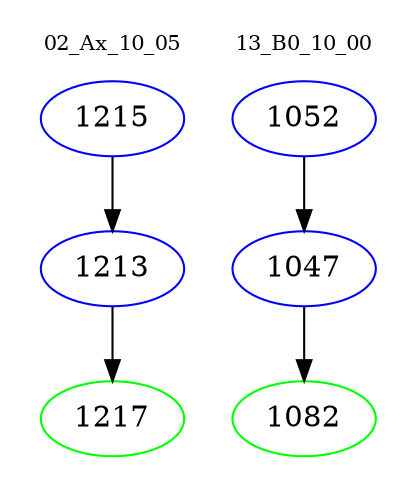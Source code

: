 digraph{
subgraph cluster_0 {
color = white
label = "02_Ax_10_05";
fontsize=10;
T0_1215 [label="1215", color="blue"]
T0_1215 -> T0_1213 [color="black"]
T0_1213 [label="1213", color="blue"]
T0_1213 -> T0_1217 [color="black"]
T0_1217 [label="1217", color="green"]
}
subgraph cluster_1 {
color = white
label = "13_B0_10_00";
fontsize=10;
T1_1052 [label="1052", color="blue"]
T1_1052 -> T1_1047 [color="black"]
T1_1047 [label="1047", color="blue"]
T1_1047 -> T1_1082 [color="black"]
T1_1082 [label="1082", color="green"]
}
}

